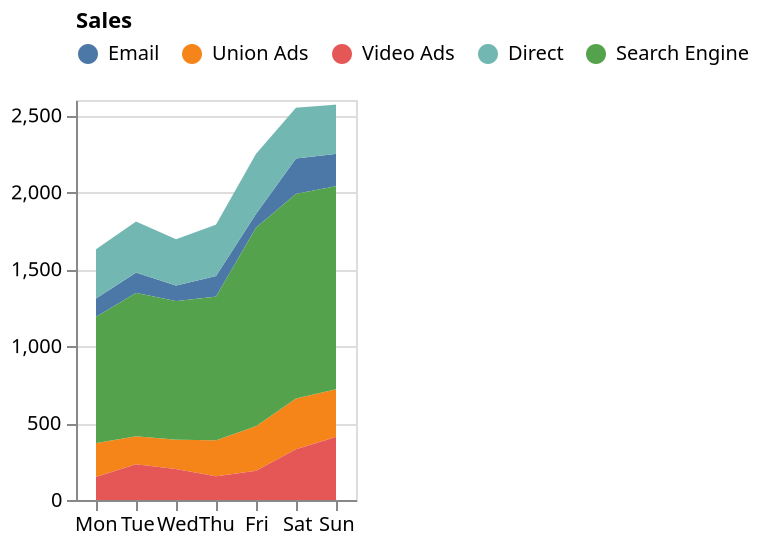 {
  "data": {
    "values": [
      { "sales": "Email", "weekday": "Mon", "total": 120 },
      { "sales": "Email", "weekday": "Tue", "total": 132 },
      { "sales": "Email", "weekday": "Wed", "total": 101 },
      { "sales": "Email", "weekday": "Thu", "total": 134 },
      { "sales": "Email", "weekday": "Fri", "total": 90 },
      { "sales": "Email", "weekday": "Sat", "total": 230 },
      { "sales": "Email", "weekday": "Sun", "total": 210 },
      { "sales": "Union Ads", "weekday": "Mon", "total": 220 },
      { "sales": "Union Ads", "weekday": "Tue", "total": 182 },
      { "sales": "Union Ads", "weekday": "Wed", "total": 191 },
      { "sales": "Union Ads", "weekday": "Thu", "total": 234 },
      { "sales": "Union Ads", "weekday": "Fri", "total": 290 },
      { "sales": "Union Ads", "weekday": "Sat", "total": 330 },
      { "sales": "Union Ads", "weekday": "Sun", "total": 310 },
      { "sales": "Video Ads", "weekday": "Mon", "total": 150 },
      { "sales": "Video Ads", "weekday": "Tue", "total": 232 },
      { "sales": "Video Ads", "weekday": "Wed", "total": 201 },
      { "sales": "Video Ads", "weekday": "Thu", "total": 154 },
      { "sales": "Video Ads", "weekday": "Fri", "total": 190 },
      { "sales": "Video Ads", "weekday": "Sat", "total": 330 },
      { "sales": "Video Ads", "weekday": "Sun", "total": 410 },
      { "sales": "Direct", "weekday": "Mon", "total": 320 },
      { "sales": "Direct", "weekday": "Tue", "total": 332 },
      { "sales": "Direct", "weekday": "Wed", "total": 301 },
      { "sales": "Direct", "weekday": "Thu", "total": 334 },
      { "sales": "Direct", "weekday": "Fri", "total": 390 },
      { "sales": "Direct", "weekday": "Sat", "total": 330 },
      { "sales": "Direct", "weekday": "Sun", "total": 320 },
      { "sales": "Search Engine", "weekday": "Mon", "total": 820 },
      { "sales": "Search Engine", "weekday": "Tue", "total": 932 },
      { "sales": "Search Engine", "weekday": "Wed", "total": 901 },
      { "sales": "Search Engine", "weekday": "Thu", "total": 934 },
      { "sales": "Search Engine", "weekday": "Fri", "total": 1290 },
      { "sales": "Search Engine", "weekday": "Sat", "total": 1330 },
      { "sales": "Search Engine", "weekday": "Sun", "total": 1320 }
    ]
  },
  "mark": "area",
  "encoding": {
    "x": {
      "field": "weekday",
      "type": "ordinal",
      "title": null,
      "axis": { "labelAngle": 0 },
      "sort": ["Mon", "Tue", "Wed", "Thu", "Fri", "Sat", "Sun"]
    },
    "y": {
      "field": "total",
      "type": "quantitative",
      "title": null
    },
    "color": {
      "field": "sales",
      "type": "nominal",
      "title": "Sales",
      "legend": { "orient": "top" },
      "sort": ["Email", "Union Ads", "Video Ads", "Direct", "Search Engine"]
    }
  }
}
